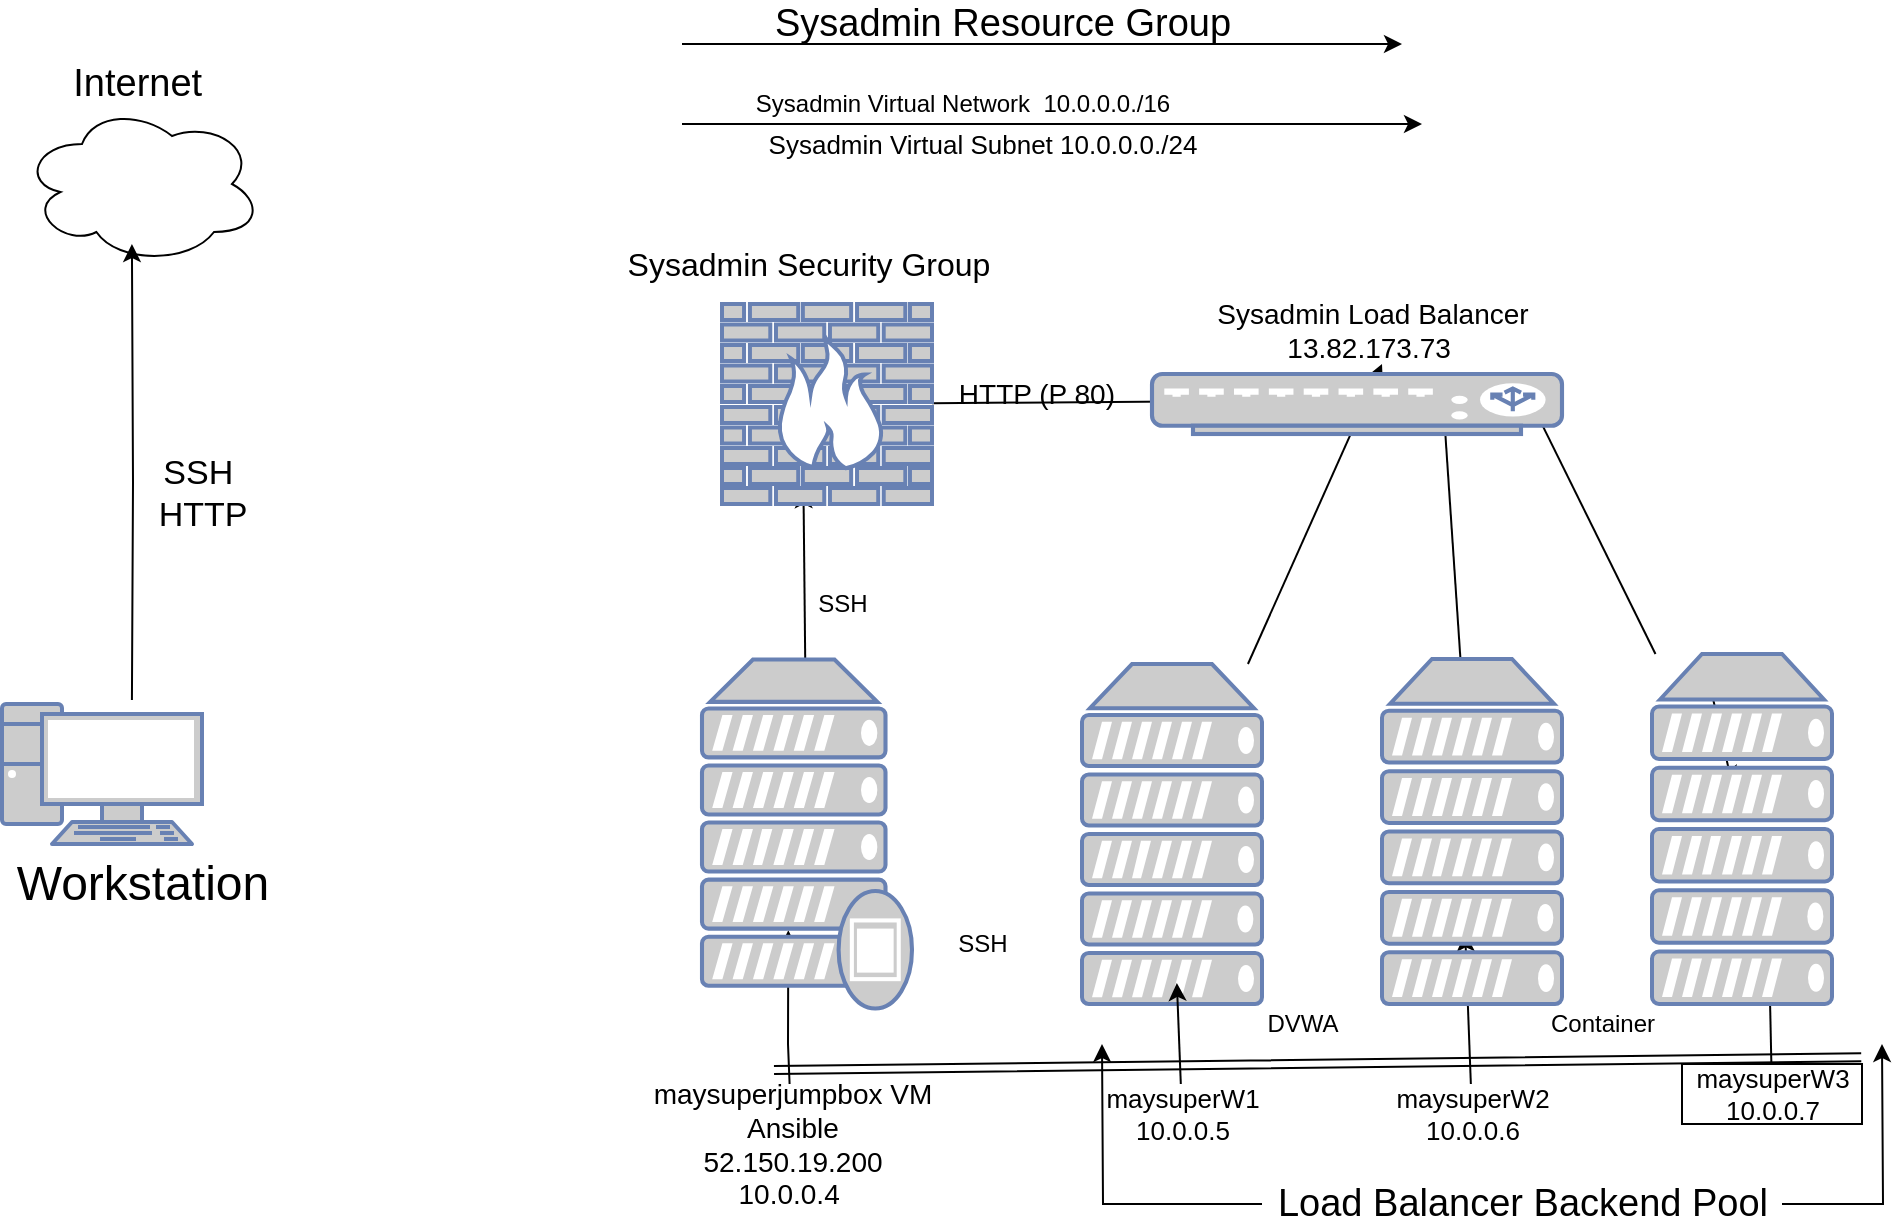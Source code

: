 <mxfile version="14.0.5" type="google"><diagram id="xPjIYBRmnrmyL2-yNyEf" name="Page-1"><mxGraphModel dx="1038" dy="580" grid="1" gridSize="10" guides="1" tooltips="1" connect="1" arrows="1" fold="1" page="1" pageScale="1" pageWidth="1169" pageHeight="827" math="0" shadow="0"><root><mxCell id="0"/><mxCell id="1" parent="0"/><mxCell id="xx_Q888QmC2nePCADWbW-1" value="" style="ellipse;shape=cloud;whiteSpace=wrap;html=1;" vertex="1" parent="1"><mxGeometry x="70" y="70" width="120" height="80" as="geometry"/></mxCell><mxCell id="xx_Q888QmC2nePCADWbW-10" style="edgeStyle=orthogonalEdgeStyle;rounded=0;orthogonalLoop=1;jettySize=auto;html=1;entryX=0.458;entryY=0.875;entryDx=0;entryDy=0;entryPerimeter=0;" edge="1" parent="1" target="xx_Q888QmC2nePCADWbW-1"><mxGeometry relative="1" as="geometry"><mxPoint x="124.96" y="368" as="sourcePoint"/></mxGeometry></mxCell><mxCell id="xx_Q888QmC2nePCADWbW-14" value="&lt;font style=&quot;font-size: 19px&quot;&gt;Internet&amp;nbsp;&lt;/font&gt;" style="text;html=1;align=center;verticalAlign=middle;resizable=0;points=[];autosize=1;" vertex="1" parent="1"><mxGeometry x="85" y="50" width="90" height="20" as="geometry"/></mxCell><mxCell id="xx_Q888QmC2nePCADWbW-15" value="&lt;span style=&quot;font-size: 17px&quot;&gt;SSH&amp;nbsp;&lt;br&gt;HTTP&lt;br&gt;&lt;/span&gt;" style="text;html=1;align=center;verticalAlign=middle;resizable=0;points=[];autosize=1;" vertex="1" parent="1"><mxGeometry x="130" y="250" width="60" height="30" as="geometry"/></mxCell><mxCell id="xx_Q888QmC2nePCADWbW-106" style="edgeStyle=none;rounded=0;orthogonalLoop=1;jettySize=auto;html=1;entryX=0.411;entryY=0.776;entryDx=0;entryDy=0;entryPerimeter=0;" edge="1" parent="1" source="xx_Q888QmC2nePCADWbW-17" target="xx_Q888QmC2nePCADWbW-26"><mxGeometry relative="1" as="geometry"><Array as="points"><mxPoint x="453" y="540"/></Array></mxGeometry></mxCell><mxCell id="xx_Q888QmC2nePCADWbW-117" style="edgeStyle=none;shape=link;rounded=0;orthogonalLoop=1;jettySize=auto;html=1;entryX=0.542;entryY=-0.068;entryDx=0;entryDy=0;entryPerimeter=0;exitX=0.44;exitY=-0.116;exitDx=0;exitDy=0;exitPerimeter=0;" edge="1" parent="1" source="xx_Q888QmC2nePCADWbW-17"><mxGeometry relative="1" as="geometry"><mxPoint x="989.62" y="546.6" as="targetPoint"/></mxGeometry></mxCell><mxCell id="xx_Q888QmC2nePCADWbW-17" value="&lt;font style=&quot;font-size: 14px&quot;&gt;maysuperjumpbox VM&lt;br&gt;Ansible&lt;br&gt;52.150.19.200&lt;br&gt;10.0.0.4&amp;nbsp;&lt;/font&gt;" style="text;html=1;align=center;verticalAlign=middle;resizable=0;points=[];autosize=1;" vertex="1" parent="1"><mxGeometry x="380" y="560" width="150" height="60" as="geometry"/></mxCell><mxCell id="xx_Q888QmC2nePCADWbW-95" style="edgeStyle=none;rounded=0;orthogonalLoop=1;jettySize=auto;html=1;entryX=0.462;entryY=0.795;entryDx=0;entryDy=0;entryPerimeter=0;" edge="1" parent="1" source="xx_Q888QmC2nePCADWbW-20" target="xx_Q888QmC2nePCADWbW-60"><mxGeometry relative="1" as="geometry"/></mxCell><mxCell id="xx_Q888QmC2nePCADWbW-20" value="&lt;font style=&quot;font-size: 13px&quot;&gt;maysuperW2&lt;br&gt;10.0.0.6&lt;br&gt;&lt;/font&gt;" style="text;html=1;align=center;verticalAlign=middle;resizable=0;points=[];autosize=1;" vertex="1" parent="1"><mxGeometry x="750" y="560" width="90" height="30" as="geometry"/></mxCell><mxCell id="xx_Q888QmC2nePCADWbW-23" value="&lt;span style=&quot;font-size: 14px&quot;&gt;Sysadmin Load Balancer&lt;br&gt;13.82.173.73&amp;nbsp;&lt;/span&gt;" style="text;html=1;align=center;verticalAlign=middle;resizable=0;points=[];autosize=1;" vertex="1" parent="1"><mxGeometry x="660" y="167.5" width="170" height="30" as="geometry"/></mxCell><mxCell id="xx_Q888QmC2nePCADWbW-49" style="edgeStyle=none;rounded=0;orthogonalLoop=1;jettySize=auto;html=1;entryX=0.388;entryY=0.931;entryDx=0;entryDy=0;entryPerimeter=0;" edge="1" parent="1" source="xx_Q888QmC2nePCADWbW-26" target="xx_Q888QmC2nePCADWbW-29"><mxGeometry relative="1" as="geometry"/></mxCell><mxCell id="xx_Q888QmC2nePCADWbW-26" value="" style="fontColor=#0066CC;verticalAlign=top;verticalLabelPosition=bottom;labelPosition=center;align=center;html=1;outlineConnect=0;fillColor=#CCCCCC;strokeColor=#6881B3;gradientColor=none;gradientDirection=north;strokeWidth=2;shape=mxgraph.networks.proxy_server;" vertex="1" parent="1"><mxGeometry x="410" y="347.75" width="105" height="174.5" as="geometry"/></mxCell><mxCell id="xx_Q888QmC2nePCADWbW-91" style="edgeStyle=none;rounded=0;orthogonalLoop=1;jettySize=auto;html=1;" edge="1" parent="1" source="xx_Q888QmC2nePCADWbW-29"><mxGeometry relative="1" as="geometry"><mxPoint x="820" y="217.5" as="targetPoint"/></mxGeometry></mxCell><mxCell id="xx_Q888QmC2nePCADWbW-29" value="" style="fontColor=#0066CC;verticalAlign=top;verticalLabelPosition=bottom;labelPosition=center;align=center;html=1;outlineConnect=0;fillColor=#CCCCCC;strokeColor=#6881B3;gradientColor=none;gradientDirection=north;strokeWidth=2;shape=mxgraph.networks.firewall;" vertex="1" parent="1"><mxGeometry x="420" y="170" width="105" height="100" as="geometry"/></mxCell><mxCell id="xx_Q888QmC2nePCADWbW-32" value="&lt;span style=&quot;font-size: 16px&quot;&gt;Sysadmin Security Group&lt;/span&gt;" style="text;html=1;align=center;verticalAlign=middle;resizable=0;points=[];autosize=1;" vertex="1" parent="1"><mxGeometry x="362.5" y="140" width="200" height="20" as="geometry"/></mxCell><mxCell id="xx_Q888QmC2nePCADWbW-85" style="edgeStyle=none;rounded=0;orthogonalLoop=1;jettySize=auto;html=1;" edge="1" parent="1" source="xx_Q888QmC2nePCADWbW-78"><mxGeometry relative="1" as="geometry"><mxPoint x="925" y="410" as="targetPoint"/></mxGeometry></mxCell><mxCell id="xx_Q888QmC2nePCADWbW-96" style="edgeStyle=none;rounded=0;orthogonalLoop=1;jettySize=auto;html=1;entryX=0.651;entryY=0.876;entryDx=0;entryDy=0;entryPerimeter=0;" edge="1" parent="1" source="xx_Q888QmC2nePCADWbW-34" target="xx_Q888QmC2nePCADWbW-78"><mxGeometry relative="1" as="geometry"/></mxCell><mxCell id="xx_Q888QmC2nePCADWbW-34" value="&lt;font style=&quot;font-size: 13px&quot;&gt;maysuperW3&lt;br&gt;10.0.0.7&lt;br&gt;&lt;/font&gt;" style="text;html=1;align=center;verticalAlign=middle;resizable=0;points=[];autosize=1;strokeColor=#000000;" vertex="1" parent="1"><mxGeometry x="900" y="550" width="90" height="30" as="geometry"/></mxCell><mxCell id="xx_Q888QmC2nePCADWbW-36" value="&lt;span style=&quot;font-size: 14px&quot;&gt;&amp;nbsp;HTTP (P 80)&lt;/span&gt;" style="text;html=1;align=center;verticalAlign=middle;resizable=0;points=[];autosize=1;" vertex="1" parent="1"><mxGeometry x="525" y="205" width="100" height="20" as="geometry"/></mxCell><mxCell id="xx_Q888QmC2nePCADWbW-46" value="" style="fontColor=#0066CC;verticalAlign=top;verticalLabelPosition=bottom;labelPosition=center;align=center;html=1;outlineConnect=0;fillColor=#CCCCCC;strokeColor=#6881B3;gradientColor=none;gradientDirection=north;strokeWidth=2;shape=mxgraph.networks.pc;" vertex="1" parent="1"><mxGeometry x="60" y="370" width="100" height="70" as="geometry"/></mxCell><mxCell id="xx_Q888QmC2nePCADWbW-51" value="SSH" style="text;html=1;align=center;verticalAlign=middle;resizable=0;points=[];autosize=1;" vertex="1" parent="1"><mxGeometry x="460" y="310" width="40" height="20" as="geometry"/></mxCell><mxCell id="xx_Q888QmC2nePCADWbW-52" value="SSH" style="text;html=1;align=center;verticalAlign=middle;resizable=0;points=[];autosize=1;" vertex="1" parent="1"><mxGeometry x="530" y="480" width="40" height="20" as="geometry"/></mxCell><mxCell id="xx_Q888QmC2nePCADWbW-93" style="edgeStyle=none;rounded=0;orthogonalLoop=1;jettySize=auto;html=1;" edge="1" parent="1" source="xx_Q888QmC2nePCADWbW-60"><mxGeometry relative="1" as="geometry"><mxPoint x="780" y="210" as="targetPoint"/></mxGeometry></mxCell><mxCell id="xx_Q888QmC2nePCADWbW-60" value="" style="fontColor=#0066CC;verticalAlign=top;verticalLabelPosition=bottom;labelPosition=center;align=center;html=1;outlineConnect=0;fillColor=#CCCCCC;strokeColor=#6881B3;gradientColor=none;gradientDirection=north;strokeWidth=2;shape=mxgraph.networks.server;" vertex="1" parent="1"><mxGeometry x="750" y="347.5" width="90" height="172.5" as="geometry"/></mxCell><mxCell id="xx_Q888QmC2nePCADWbW-88" style="edgeStyle=none;rounded=0;orthogonalLoop=1;jettySize=auto;html=1;" edge="1" parent="1" source="xx_Q888QmC2nePCADWbW-76"><mxGeometry relative="1" as="geometry"><mxPoint x="750" y="200" as="targetPoint"/></mxGeometry></mxCell><mxCell id="xx_Q888QmC2nePCADWbW-76" value="" style="fontColor=#0066CC;verticalAlign=top;verticalLabelPosition=bottom;labelPosition=center;align=center;html=1;outlineConnect=0;fillColor=#CCCCCC;strokeColor=#6881B3;gradientColor=none;gradientDirection=north;strokeWidth=2;shape=mxgraph.networks.server;" vertex="1" parent="1"><mxGeometry x="600" y="350" width="90" height="170" as="geometry"/></mxCell><mxCell id="xx_Q888QmC2nePCADWbW-92" style="edgeStyle=none;rounded=0;orthogonalLoop=1;jettySize=auto;html=1;" edge="1" parent="1" source="xx_Q888QmC2nePCADWbW-78"><mxGeometry relative="1" as="geometry"><mxPoint x="820" y="210" as="targetPoint"/></mxGeometry></mxCell><mxCell id="xx_Q888QmC2nePCADWbW-78" value="" style="fontColor=#0066CC;verticalAlign=top;verticalLabelPosition=bottom;labelPosition=center;align=center;html=1;outlineConnect=0;fillColor=#CCCCCC;strokeColor=#6881B3;gradientColor=none;gradientDirection=north;strokeWidth=2;shape=mxgraph.networks.server;" vertex="1" parent="1"><mxGeometry x="885" y="345" width="90" height="175" as="geometry"/></mxCell><mxCell id="xx_Q888QmC2nePCADWbW-90" value="" style="fontColor=#0066CC;verticalAlign=top;verticalLabelPosition=bottom;labelPosition=center;align=center;html=1;outlineConnect=0;fillColor=#CCCCCC;strokeColor=#6881B3;gradientColor=none;gradientDirection=north;strokeWidth=2;shape=mxgraph.networks.load_balancer;" vertex="1" parent="1"><mxGeometry x="635" y="205" width="205" height="30" as="geometry"/></mxCell><mxCell id="xx_Q888QmC2nePCADWbW-107" value="&lt;span style=&quot;font-size: 24px&quot;&gt;Workstation&lt;/span&gt;" style="text;html=1;align=center;verticalAlign=middle;resizable=0;points=[];autosize=1;" vertex="1" parent="1"><mxGeometry x="60" y="450" width="140" height="20" as="geometry"/></mxCell><mxCell id="xx_Q888QmC2nePCADWbW-127" style="edgeStyle=orthogonalEdgeStyle;rounded=0;orthogonalLoop=1;jettySize=auto;html=1;" edge="1" parent="1" source="xx_Q888QmC2nePCADWbW-111"><mxGeometry relative="1" as="geometry"><mxPoint x="610" y="540" as="targetPoint"/></mxGeometry></mxCell><mxCell id="xx_Q888QmC2nePCADWbW-128" style="edgeStyle=orthogonalEdgeStyle;rounded=0;orthogonalLoop=1;jettySize=auto;html=1;" edge="1" parent="1" source="xx_Q888QmC2nePCADWbW-111"><mxGeometry relative="1" as="geometry"><mxPoint x="1000" y="540" as="targetPoint"/></mxGeometry></mxCell><mxCell id="xx_Q888QmC2nePCADWbW-111" value="&lt;span style=&quot;font-size: 19px&quot;&gt;Load Balancer Backend Pool&lt;/span&gt;" style="text;html=1;align=center;verticalAlign=middle;resizable=0;points=[];autosize=1;" vertex="1" parent="1"><mxGeometry x="690" y="610" width="260" height="20" as="geometry"/></mxCell><mxCell id="xx_Q888QmC2nePCADWbW-114" value="&lt;font style=&quot;font-size: 19px&quot;&gt;Sysadmin Resource Group&lt;/font&gt;" style="text;html=1;align=center;verticalAlign=middle;resizable=0;points=[];autosize=1;" vertex="1" parent="1"><mxGeometry x="440" y="20" width="240" height="20" as="geometry"/></mxCell><mxCell id="xx_Q888QmC2nePCADWbW-130" style="edgeStyle=none;rounded=0;orthogonalLoop=1;jettySize=auto;html=1;" edge="1" parent="1"><mxGeometry relative="1" as="geometry"><mxPoint x="760" y="40" as="targetPoint"/><mxPoint x="400" y="40" as="sourcePoint"/></mxGeometry></mxCell><mxCell id="xx_Q888QmC2nePCADWbW-131" style="edgeStyle=none;rounded=0;orthogonalLoop=1;jettySize=auto;html=1;" edge="1" parent="1"><mxGeometry relative="1" as="geometry"><mxPoint x="770" y="80" as="targetPoint"/><mxPoint x="400" y="80" as="sourcePoint"/></mxGeometry></mxCell><mxCell id="xx_Q888QmC2nePCADWbW-115" value="Sysadmin Virtual Network&amp;nbsp; 10.0.0.0./16" style="text;html=1;align=center;verticalAlign=middle;resizable=0;points=[];autosize=1;" vertex="1" parent="1"><mxGeometry x="430" y="60" width="220" height="20" as="geometry"/></mxCell><mxCell id="xx_Q888QmC2nePCADWbW-124" style="edgeStyle=none;rounded=0;orthogonalLoop=1;jettySize=auto;html=1;entryX=0.527;entryY=0.938;entryDx=0;entryDy=0;entryPerimeter=0;" edge="1" parent="1" source="xx_Q888QmC2nePCADWbW-118" target="xx_Q888QmC2nePCADWbW-76"><mxGeometry relative="1" as="geometry"/></mxCell><mxCell id="xx_Q888QmC2nePCADWbW-118" value="&lt;font style=&quot;font-size: 13px&quot;&gt;maysuperW1&lt;br&gt;10.0.0.5&lt;br&gt;&lt;/font&gt;" style="text;html=1;align=center;verticalAlign=middle;resizable=0;points=[];autosize=1;" vertex="1" parent="1"><mxGeometry x="605" y="560" width="90" height="30" as="geometry"/></mxCell><mxCell id="xx_Q888QmC2nePCADWbW-132" value="&lt;font style=&quot;font-size: 13px&quot;&gt;Sysadmin Virtual Subnet 10.0.0.0./24&lt;/font&gt;" style="text;html=1;align=center;verticalAlign=middle;resizable=0;points=[];autosize=1;" vertex="1" parent="1"><mxGeometry x="435" y="80" width="230" height="20" as="geometry"/></mxCell><mxCell id="xx_Q888QmC2nePCADWbW-133" style="edgeStyle=none;rounded=0;orthogonalLoop=1;jettySize=auto;html=1;exitX=0.5;exitY=1;exitDx=0;exitDy=0;exitPerimeter=0;" edge="1" parent="1" source="xx_Q888QmC2nePCADWbW-76" target="xx_Q888QmC2nePCADWbW-76"><mxGeometry relative="1" as="geometry"/></mxCell><mxCell id="xx_Q888QmC2nePCADWbW-135" value="DVWA" style="text;html=1;align=center;verticalAlign=middle;resizable=0;points=[];autosize=1;" vertex="1" parent="1"><mxGeometry x="685" y="520" width="50" height="20" as="geometry"/></mxCell><mxCell id="xx_Q888QmC2nePCADWbW-136" value="Container" style="text;html=1;align=center;verticalAlign=middle;resizable=0;points=[];autosize=1;" vertex="1" parent="1"><mxGeometry x="825" y="520" width="70" height="20" as="geometry"/></mxCell></root></mxGraphModel></diagram></mxfile>